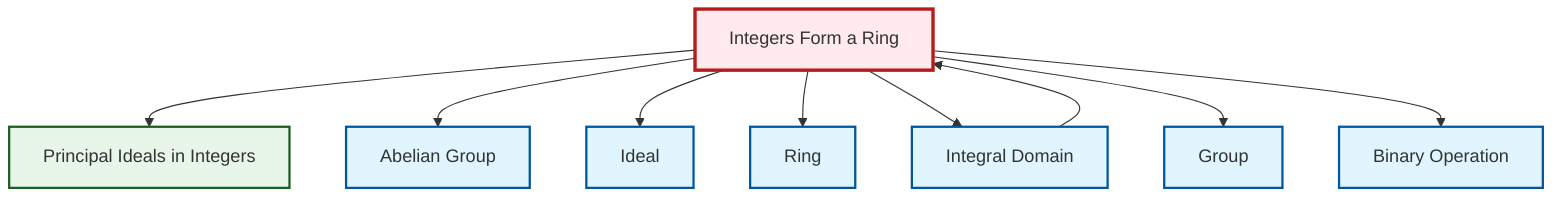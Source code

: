 graph TD
    classDef definition fill:#e1f5fe,stroke:#01579b,stroke-width:2px
    classDef theorem fill:#f3e5f5,stroke:#4a148c,stroke-width:2px
    classDef axiom fill:#fff3e0,stroke:#e65100,stroke-width:2px
    classDef example fill:#e8f5e9,stroke:#1b5e20,stroke-width:2px
    classDef current fill:#ffebee,stroke:#b71c1c,stroke-width:3px
    def-group["Group"]:::definition
    def-ideal["Ideal"]:::definition
    ex-integers-ring["Integers Form a Ring"]:::example
    ex-principal-ideal["Principal Ideals in Integers"]:::example
    def-binary-operation["Binary Operation"]:::definition
    def-integral-domain["Integral Domain"]:::definition
    def-ring["Ring"]:::definition
    def-abelian-group["Abelian Group"]:::definition
    ex-integers-ring --> ex-principal-ideal
    ex-integers-ring --> def-abelian-group
    ex-integers-ring --> def-ideal
    ex-integers-ring --> def-ring
    ex-integers-ring --> def-integral-domain
    def-integral-domain --> ex-integers-ring
    ex-integers-ring --> def-group
    ex-integers-ring --> def-binary-operation
    class ex-integers-ring current